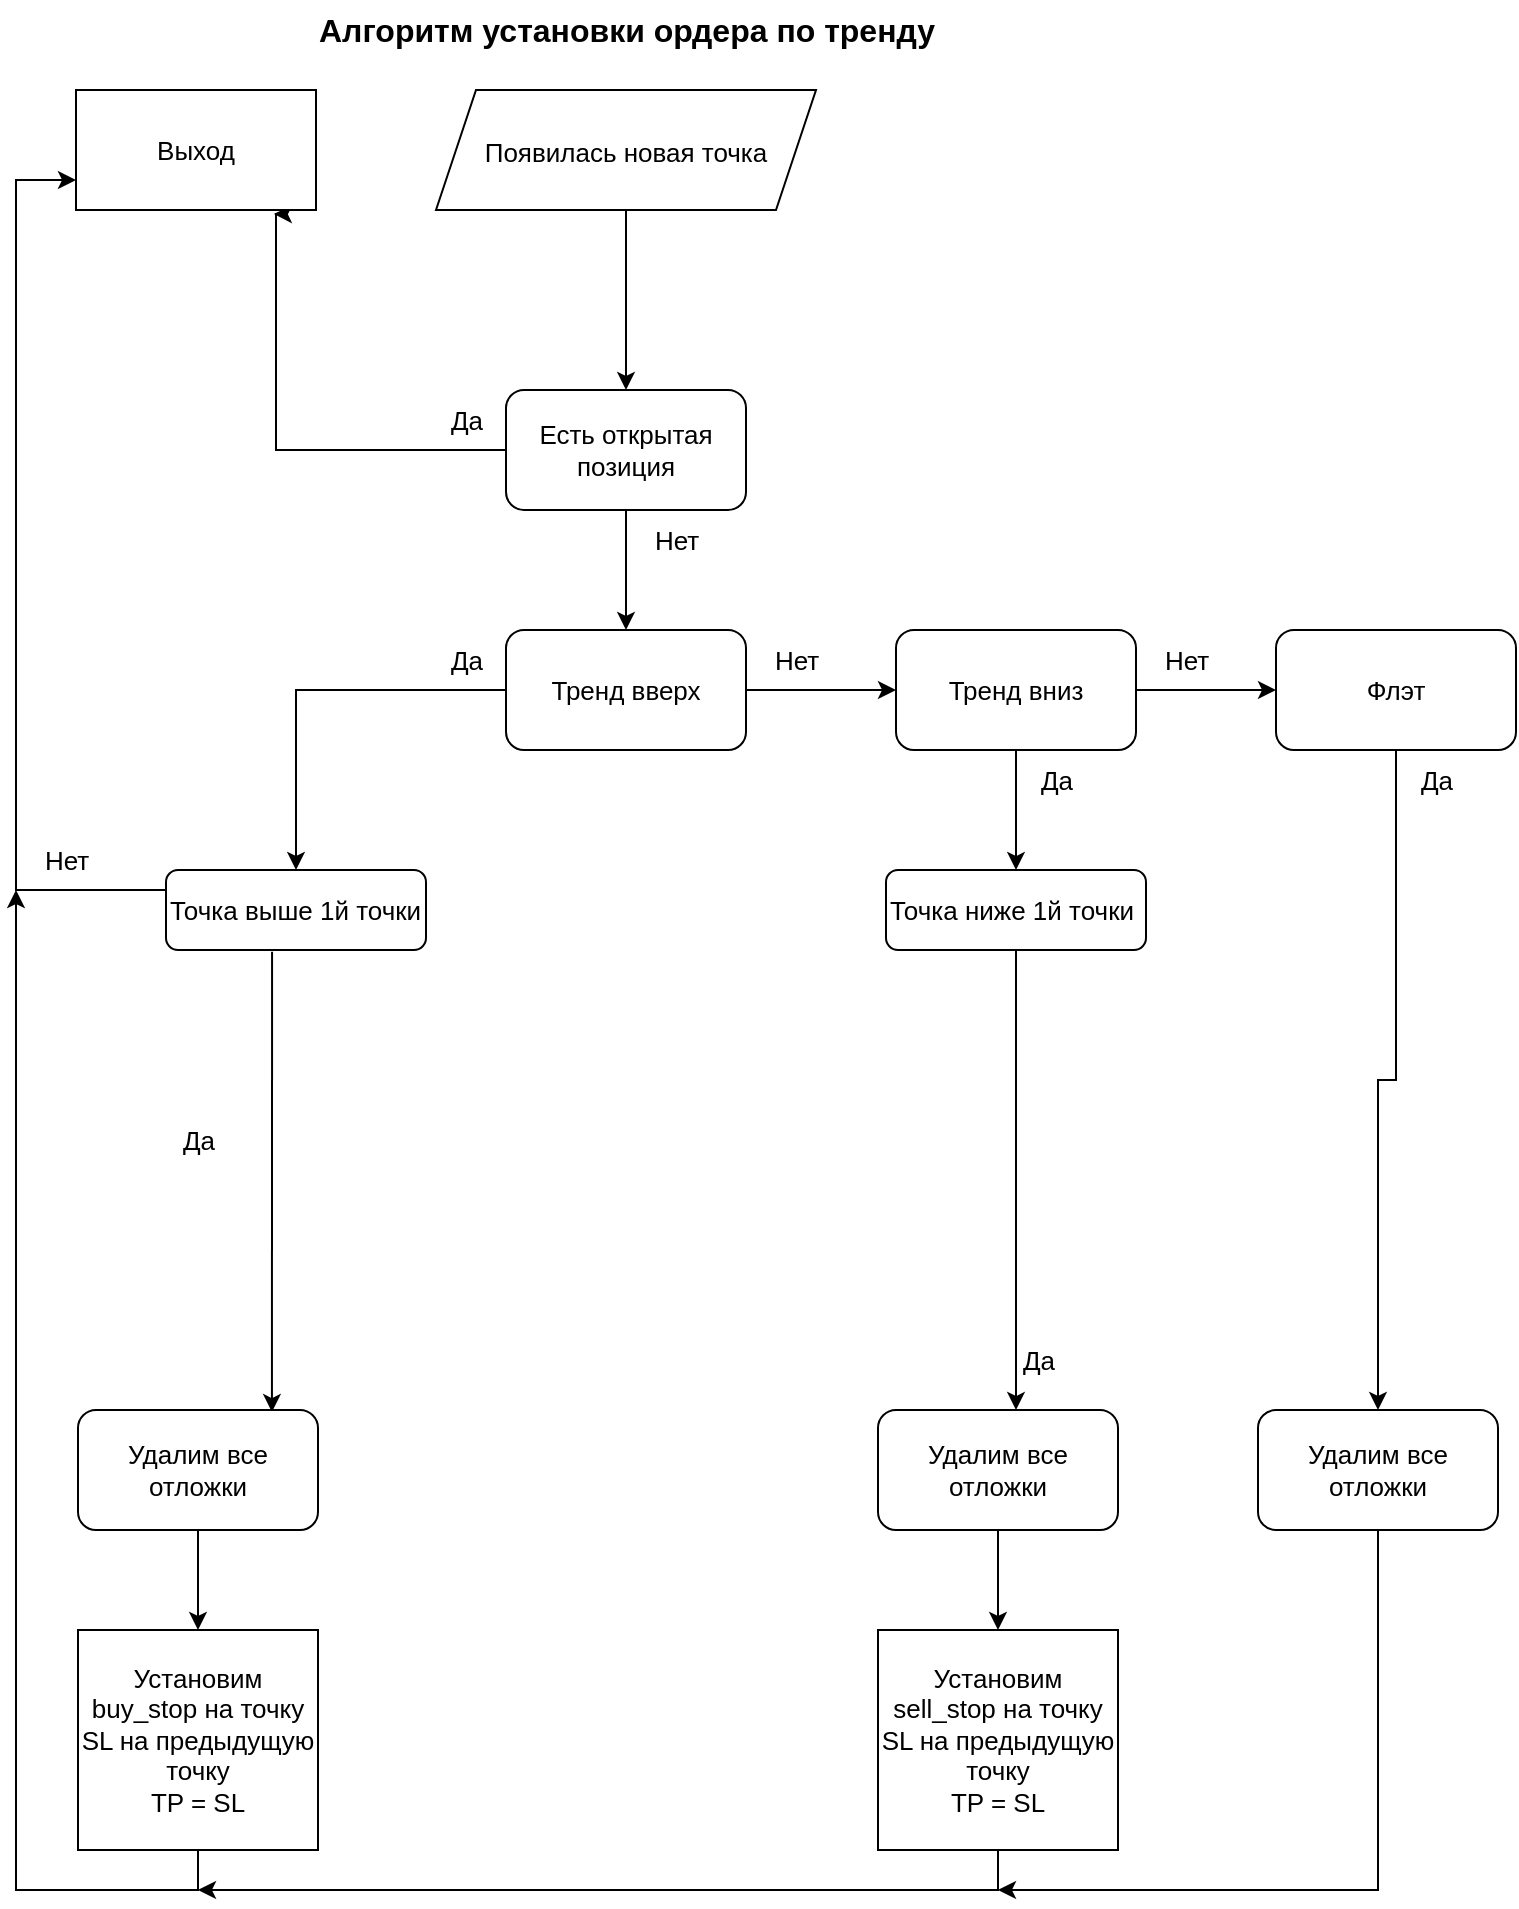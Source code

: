 <mxfile version="20.3.0" type="device"><diagram id="J9iq9fuHtgOFlGYuTdjQ" name="Page-1"><mxGraphModel dx="1422" dy="865" grid="1" gridSize="10" guides="1" tooltips="1" connect="1" arrows="1" fold="1" page="1" pageScale="1" pageWidth="1169" pageHeight="1654" math="0" shadow="0"><root><mxCell id="0"/><mxCell id="1" parent="0"/><mxCell id="LjvWKgR-yTLlzW9jY6tI-1" value="Алгоритм установки ордера по тренду" style="text;html=1;align=center;verticalAlign=middle;resizable=0;points=[];autosize=1;strokeColor=none;fillColor=none;fontSize=16;fontStyle=1" parent="1" vertex="1"><mxGeometry x="420" y="15" width="330" height="30" as="geometry"/></mxCell><mxCell id="LjvWKgR-yTLlzW9jY6tI-4" style="edgeStyle=orthogonalEdgeStyle;rounded=0;orthogonalLoop=1;jettySize=auto;html=1;entryX=0.5;entryY=0;entryDx=0;entryDy=0;fontSize=13;" parent="1" source="LjvWKgR-yTLlzW9jY6tI-2" target="LjvWKgR-yTLlzW9jY6tI-3" edge="1"><mxGeometry relative="1" as="geometry"/></mxCell><mxCell id="LjvWKgR-yTLlzW9jY6tI-2" value="&lt;font style=&quot;font-size: 13px;&quot;&gt;Появилась новая точка&lt;/font&gt;" style="shape=parallelogram;perimeter=parallelogramPerimeter;whiteSpace=wrap;html=1;fixedSize=1;fontSize=16;" parent="1" vertex="1"><mxGeometry x="490" y="60" width="190" height="60" as="geometry"/></mxCell><mxCell id="LjvWKgR-yTLlzW9jY6tI-6" value="" style="edgeStyle=orthogonalEdgeStyle;rounded=0;orthogonalLoop=1;jettySize=auto;html=1;fontSize=13;entryX=0.825;entryY=1.033;entryDx=0;entryDy=0;entryPerimeter=0;" parent="1" source="LjvWKgR-yTLlzW9jY6tI-3" target="LjvWKgR-yTLlzW9jY6tI-7" edge="1"><mxGeometry relative="1" as="geometry"><mxPoint x="445" y="240" as="targetPoint"/><Array as="points"><mxPoint x="410" y="240"/></Array></mxGeometry></mxCell><mxCell id="LjvWKgR-yTLlzW9jY6tI-10" style="edgeStyle=orthogonalEdgeStyle;rounded=0;orthogonalLoop=1;jettySize=auto;html=1;entryX=0.5;entryY=0;entryDx=0;entryDy=0;fontSize=13;" parent="1" source="LjvWKgR-yTLlzW9jY6tI-3" target="LjvWKgR-yTLlzW9jY6tI-9" edge="1"><mxGeometry relative="1" as="geometry"/></mxCell><mxCell id="LjvWKgR-yTLlzW9jY6tI-3" value="Есть открытая позиция" style="rounded=1;whiteSpace=wrap;html=1;fontSize=13;" parent="1" vertex="1"><mxGeometry x="525" y="210" width="120" height="60" as="geometry"/></mxCell><mxCell id="LjvWKgR-yTLlzW9jY6tI-7" value="Выход" style="rounded=0;whiteSpace=wrap;html=1;fontSize=13;" parent="1" vertex="1"><mxGeometry x="310" y="60" width="120" height="60" as="geometry"/></mxCell><mxCell id="LjvWKgR-yTLlzW9jY6tI-8" value="Да" style="text;html=1;align=center;verticalAlign=middle;resizable=0;points=[];autosize=1;strokeColor=none;fillColor=none;fontSize=13;" parent="1" vertex="1"><mxGeometry x="485" y="210" width="40" height="30" as="geometry"/></mxCell><mxCell id="LjvWKgR-yTLlzW9jY6tI-12" style="edgeStyle=orthogonalEdgeStyle;rounded=0;orthogonalLoop=1;jettySize=auto;html=1;entryX=0.5;entryY=0;entryDx=0;entryDy=0;fontSize=13;" parent="1" source="LjvWKgR-yTLlzW9jY6tI-9" target="LjvWKgR-yTLlzW9jY6tI-11" edge="1"><mxGeometry relative="1" as="geometry"/></mxCell><mxCell id="LjvWKgR-yTLlzW9jY6tI-29" style="edgeStyle=orthogonalEdgeStyle;rounded=0;orthogonalLoop=1;jettySize=auto;html=1;entryX=0;entryY=0.5;entryDx=0;entryDy=0;fontSize=13;" parent="1" source="LjvWKgR-yTLlzW9jY6tI-9" target="LjvWKgR-yTLlzW9jY6tI-19" edge="1"><mxGeometry relative="1" as="geometry"/></mxCell><mxCell id="LjvWKgR-yTLlzW9jY6tI-9" value="Тренд вверх" style="rounded=1;whiteSpace=wrap;html=1;fontSize=13;" parent="1" vertex="1"><mxGeometry x="525" y="330" width="120" height="60" as="geometry"/></mxCell><mxCell id="LjvWKgR-yTLlzW9jY6tI-18" style="edgeStyle=orthogonalEdgeStyle;rounded=0;orthogonalLoop=1;jettySize=auto;html=1;fontSize=13;exitX=0.408;exitY=1.022;exitDx=0;exitDy=0;exitPerimeter=0;entryX=0.808;entryY=0.017;entryDx=0;entryDy=0;entryPerimeter=0;" parent="1" source="LjvWKgR-yTLlzW9jY6tI-11" target="LjvWKgR-yTLlzW9jY6tI-17" edge="1"><mxGeometry relative="1" as="geometry"><mxPoint x="371" y="650" as="sourcePoint"/><mxPoint x="406" y="710" as="targetPoint"/></mxGeometry></mxCell><mxCell id="LjvWKgR-yTLlzW9jY6tI-22" style="edgeStyle=orthogonalEdgeStyle;rounded=0;orthogonalLoop=1;jettySize=auto;html=1;entryX=0;entryY=0.75;entryDx=0;entryDy=0;fontSize=13;" parent="1" source="LjvWKgR-yTLlzW9jY6tI-11" target="LjvWKgR-yTLlzW9jY6tI-7" edge="1"><mxGeometry relative="1" as="geometry"><Array as="points"><mxPoint x="280" y="460"/><mxPoint x="280" y="105"/></Array></mxGeometry></mxCell><mxCell id="LjvWKgR-yTLlzW9jY6tI-11" value="Точка выше 1й точки&lt;br&gt;" style="rounded=1;whiteSpace=wrap;html=1;fontSize=13;align=left;" parent="1" vertex="1"><mxGeometry x="355" y="450" width="130" height="40" as="geometry"/></mxCell><mxCell id="LjvWKgR-yTLlzW9jY6tI-15" value="Да" style="text;html=1;align=center;verticalAlign=middle;resizable=0;points=[];autosize=1;strokeColor=none;fillColor=none;fontSize=13;" parent="1" vertex="1"><mxGeometry x="485" y="330" width="40" height="30" as="geometry"/></mxCell><mxCell id="LjvWKgR-yTLlzW9jY6tI-26" style="edgeStyle=orthogonalEdgeStyle;rounded=0;orthogonalLoop=1;jettySize=auto;html=1;entryX=0.5;entryY=0;entryDx=0;entryDy=0;fontSize=13;" parent="1" source="LjvWKgR-yTLlzW9jY6tI-17" target="LjvWKgR-yTLlzW9jY6tI-25" edge="1"><mxGeometry relative="1" as="geometry"/></mxCell><mxCell id="LjvWKgR-yTLlzW9jY6tI-17" value="Удалим все отложки" style="rounded=1;whiteSpace=wrap;html=1;fontSize=13;" parent="1" vertex="1"><mxGeometry x="311" y="720" width="120" height="60" as="geometry"/></mxCell><mxCell id="LjvWKgR-yTLlzW9jY6tI-42" style="edgeStyle=orthogonalEdgeStyle;rounded=0;orthogonalLoop=1;jettySize=auto;html=1;entryX=0;entryY=0.5;entryDx=0;entryDy=0;fontSize=13;" parent="1" source="LjvWKgR-yTLlzW9jY6tI-19" target="LjvWKgR-yTLlzW9jY6tI-41" edge="1"><mxGeometry relative="1" as="geometry"/></mxCell><mxCell id="5XKpX-SQ22O9coylumDB-3" style="edgeStyle=orthogonalEdgeStyle;rounded=0;orthogonalLoop=1;jettySize=auto;html=1;entryX=0.5;entryY=0;entryDx=0;entryDy=0;" edge="1" parent="1" source="LjvWKgR-yTLlzW9jY6tI-19" target="5XKpX-SQ22O9coylumDB-1"><mxGeometry relative="1" as="geometry"/></mxCell><mxCell id="LjvWKgR-yTLlzW9jY6tI-19" value="Тренд вниз" style="rounded=1;whiteSpace=wrap;html=1;fontSize=13;" parent="1" vertex="1"><mxGeometry x="720" y="330" width="120" height="60" as="geometry"/></mxCell><mxCell id="LjvWKgR-yTLlzW9jY6tI-20" value="Да" style="text;html=1;align=center;verticalAlign=middle;resizable=0;points=[];autosize=1;strokeColor=none;fillColor=none;fontSize=13;" parent="1" vertex="1"><mxGeometry x="351" y="570" width="40" height="30" as="geometry"/></mxCell><mxCell id="LjvWKgR-yTLlzW9jY6tI-23" value="Нет" style="text;html=1;align=center;verticalAlign=middle;resizable=0;points=[];autosize=1;strokeColor=none;fillColor=none;fontSize=13;" parent="1" vertex="1"><mxGeometry x="280" y="430" width="50" height="30" as="geometry"/></mxCell><mxCell id="LjvWKgR-yTLlzW9jY6tI-28" style="edgeStyle=orthogonalEdgeStyle;rounded=0;orthogonalLoop=1;jettySize=auto;html=1;fontSize=13;" parent="1" source="LjvWKgR-yTLlzW9jY6tI-25" edge="1"><mxGeometry relative="1" as="geometry"><Array as="points"><mxPoint x="371" y="960"/><mxPoint x="280" y="960"/></Array><mxPoint x="280" y="460" as="targetPoint"/></mxGeometry></mxCell><mxCell id="LjvWKgR-yTLlzW9jY6tI-25" value="Установим buy_stop на точку&lt;br&gt;SL на предыдущую точку&lt;br&gt;TP = SL" style="rounded=0;whiteSpace=wrap;html=1;fontSize=13;" parent="1" vertex="1"><mxGeometry x="311" y="830" width="120" height="110" as="geometry"/></mxCell><mxCell id="LjvWKgR-yTLlzW9jY6tI-30" value="Нет" style="text;html=1;align=center;verticalAlign=middle;resizable=0;points=[];autosize=1;strokeColor=none;fillColor=none;fontSize=13;" parent="1" vertex="1"><mxGeometry x="585" y="270" width="50" height="30" as="geometry"/></mxCell><mxCell id="tMA9o6ygd3o_XItZSX0E-2" style="edgeStyle=orthogonalEdgeStyle;rounded=0;orthogonalLoop=1;jettySize=auto;html=1;exitX=0.5;exitY=1;exitDx=0;exitDy=0;" parent="1" source="5XKpX-SQ22O9coylumDB-1" edge="1"><mxGeometry relative="1" as="geometry"><mxPoint x="780" y="720" as="targetPoint"/><mxPoint x="780" y="540" as="sourcePoint"/></mxGeometry></mxCell><mxCell id="LjvWKgR-yTLlzW9jY6tI-33" style="edgeStyle=orthogonalEdgeStyle;rounded=0;orthogonalLoop=1;jettySize=auto;html=1;entryX=0.5;entryY=0;entryDx=0;entryDy=0;fontSize=13;" parent="1" source="LjvWKgR-yTLlzW9jY6tI-34" target="LjvWKgR-yTLlzW9jY6tI-36" edge="1"><mxGeometry relative="1" as="geometry"/></mxCell><mxCell id="LjvWKgR-yTLlzW9jY6tI-34" value="Удалим все отложки" style="rounded=1;whiteSpace=wrap;html=1;fontSize=13;" parent="1" vertex="1"><mxGeometry x="711" y="720" width="120" height="60" as="geometry"/></mxCell><mxCell id="LjvWKgR-yTLlzW9jY6tI-35" value="Да" style="text;html=1;align=center;verticalAlign=middle;resizable=0;points=[];autosize=1;strokeColor=none;fillColor=none;fontSize=13;" parent="1" vertex="1"><mxGeometry x="771" y="680" width="40" height="30" as="geometry"/></mxCell><mxCell id="LjvWKgR-yTLlzW9jY6tI-40" style="edgeStyle=orthogonalEdgeStyle;rounded=0;orthogonalLoop=1;jettySize=auto;html=1;fontSize=13;exitX=0.5;exitY=1;exitDx=0;exitDy=0;" parent="1" source="LjvWKgR-yTLlzW9jY6tI-36" edge="1"><mxGeometry relative="1" as="geometry"><mxPoint x="371" y="960" as="targetPoint"/><Array as="points"><mxPoint x="771" y="960"/></Array></mxGeometry></mxCell><mxCell id="LjvWKgR-yTLlzW9jY6tI-36" value="Установим sell_stop на точку&lt;br&gt;SL на предыдущую точку&lt;br&gt;TP = SL" style="rounded=0;whiteSpace=wrap;html=1;fontSize=13;" parent="1" vertex="1"><mxGeometry x="711" y="830" width="120" height="110" as="geometry"/></mxCell><mxCell id="LjvWKgR-yTLlzW9jY6tI-38" value="Да" style="text;html=1;align=center;verticalAlign=middle;resizable=0;points=[];autosize=1;strokeColor=none;fillColor=none;fontSize=13;" parent="1" vertex="1"><mxGeometry x="780" y="390" width="40" height="30" as="geometry"/></mxCell><mxCell id="LjvWKgR-yTLlzW9jY6tI-39" value="Нет" style="text;html=1;align=center;verticalAlign=middle;resizable=0;points=[];autosize=1;strokeColor=none;fillColor=none;fontSize=13;" parent="1" vertex="1"><mxGeometry x="645" y="330" width="50" height="30" as="geometry"/></mxCell><mxCell id="LjvWKgR-yTLlzW9jY6tI-44" style="edgeStyle=orthogonalEdgeStyle;rounded=0;orthogonalLoop=1;jettySize=auto;html=1;entryX=0.5;entryY=0;entryDx=0;entryDy=0;fontSize=13;" parent="1" source="LjvWKgR-yTLlzW9jY6tI-41" target="LjvWKgR-yTLlzW9jY6tI-43" edge="1"><mxGeometry relative="1" as="geometry"/></mxCell><mxCell id="LjvWKgR-yTLlzW9jY6tI-41" value="Флэт" style="rounded=1;whiteSpace=wrap;html=1;fontSize=13;" parent="1" vertex="1"><mxGeometry x="910" y="330" width="120" height="60" as="geometry"/></mxCell><mxCell id="LjvWKgR-yTLlzW9jY6tI-45" style="edgeStyle=orthogonalEdgeStyle;rounded=0;orthogonalLoop=1;jettySize=auto;html=1;fontSize=13;" parent="1" source="LjvWKgR-yTLlzW9jY6tI-43" edge="1"><mxGeometry relative="1" as="geometry"><mxPoint x="771" y="960" as="targetPoint"/><Array as="points"><mxPoint x="961" y="960"/></Array></mxGeometry></mxCell><mxCell id="LjvWKgR-yTLlzW9jY6tI-43" value="Удалим все отложки" style="rounded=1;whiteSpace=wrap;html=1;fontSize=13;" parent="1" vertex="1"><mxGeometry x="901" y="720" width="120" height="60" as="geometry"/></mxCell><mxCell id="LjvWKgR-yTLlzW9jY6tI-46" value="Нет" style="text;html=1;align=center;verticalAlign=middle;resizable=0;points=[];autosize=1;strokeColor=none;fillColor=none;fontSize=13;" parent="1" vertex="1"><mxGeometry x="840" y="330" width="50" height="30" as="geometry"/></mxCell><mxCell id="LjvWKgR-yTLlzW9jY6tI-47" value="Да" style="text;html=1;align=center;verticalAlign=middle;resizable=0;points=[];autosize=1;strokeColor=none;fillColor=none;fontSize=13;" parent="1" vertex="1"><mxGeometry x="970" y="390" width="40" height="30" as="geometry"/></mxCell><mxCell id="5XKpX-SQ22O9coylumDB-1" value="Точка ниже 1й точки" style="rounded=1;whiteSpace=wrap;html=1;fontSize=13;align=left;" vertex="1" parent="1"><mxGeometry x="715" y="450" width="130" height="40" as="geometry"/></mxCell></root></mxGraphModel></diagram></mxfile>